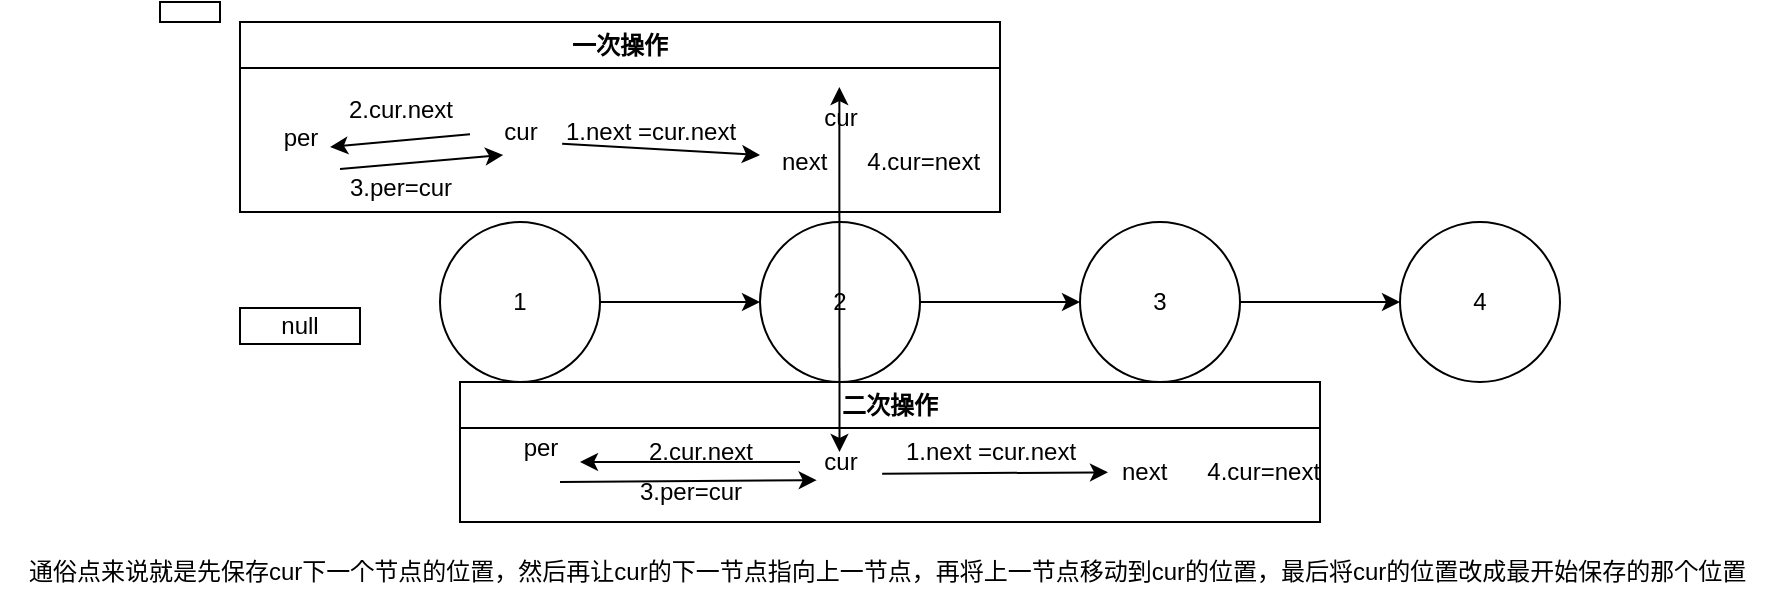 <mxfile>
    <diagram id="dfe0Iff-CCwVjfJ8mofs" name="第 1 页">
        <mxGraphModel dx="1363" dy="479" grid="1" gridSize="10" guides="1" tooltips="1" connect="1" arrows="1" fold="1" page="1" pageScale="1" pageWidth="827" pageHeight="1169" math="0" shadow="0">
            <root>
                <mxCell id="0"/>
                <mxCell id="1" parent="0"/>
                <mxCell id="4" value="" style="edgeStyle=none;html=1;" edge="1" parent="1" source="2" target="3">
                    <mxGeometry relative="1" as="geometry"/>
                </mxCell>
                <mxCell id="2" value="1" style="ellipse;whiteSpace=wrap;html=1;" vertex="1" parent="1">
                    <mxGeometry x="80" y="120" width="80" height="80" as="geometry"/>
                </mxCell>
                <mxCell id="6" value="" style="edgeStyle=none;html=1;" edge="1" parent="1" source="3" target="5">
                    <mxGeometry relative="1" as="geometry"/>
                </mxCell>
                <mxCell id="3" value="2" style="ellipse;whiteSpace=wrap;html=1;" vertex="1" parent="1">
                    <mxGeometry x="240" y="120" width="80" height="80" as="geometry"/>
                </mxCell>
                <mxCell id="8" value="" style="edgeStyle=none;html=1;" edge="1" parent="1" source="5" target="7">
                    <mxGeometry relative="1" as="geometry"/>
                </mxCell>
                <mxCell id="5" value="3" style="ellipse;whiteSpace=wrap;html=1;" vertex="1" parent="1">
                    <mxGeometry x="400" y="120" width="80" height="80" as="geometry"/>
                </mxCell>
                <mxCell id="7" value="4" style="ellipse;whiteSpace=wrap;html=1;" vertex="1" parent="1">
                    <mxGeometry x="560" y="120" width="80" height="80" as="geometry"/>
                </mxCell>
                <mxCell id="14" value="null" style="whiteSpace=wrap;html=1;" vertex="1" parent="1">
                    <mxGeometry x="-20" y="163" width="60" height="18" as="geometry"/>
                </mxCell>
                <mxCell id="24" value="" style="whiteSpace=wrap;html=1;" vertex="1" parent="1">
                    <mxGeometry x="-60" y="10" width="30" height="10" as="geometry"/>
                </mxCell>
                <mxCell id="29" value="一次操作" style="swimlane;whiteSpace=wrap;html=1;" vertex="1" parent="1">
                    <mxGeometry x="-20" y="20" width="380" height="95" as="geometry"/>
                </mxCell>
                <mxCell id="11" value="cur" style="text;html=1;align=center;verticalAlign=middle;resizable=0;points=[];autosize=1;strokeColor=none;fillColor=none;" vertex="1" parent="29">
                    <mxGeometry x="120" y="40" width="40" height="30" as="geometry"/>
                </mxCell>
                <mxCell id="19" value="next&amp;nbsp; &amp;nbsp; &amp;nbsp; 4.cur=next" style="text;html=1;align=center;verticalAlign=middle;resizable=0;points=[];autosize=1;strokeColor=none;fillColor=none;" vertex="1" parent="29">
                    <mxGeometry x="260" y="55" width="120" height="30" as="geometry"/>
                </mxCell>
                <mxCell id="23" value="" style="edgeStyle=none;html=1;exitX=1.027;exitY=0.695;exitDx=0;exitDy=0;exitPerimeter=0;" edge="1" parent="29" source="11" target="19">
                    <mxGeometry relative="1" as="geometry">
                        <mxPoint x="219.623" y="60" as="sourcePoint"/>
                        <mxPoint x="190.371" y="98.198" as="targetPoint"/>
                    </mxGeometry>
                </mxCell>
                <mxCell id="13" value="per&lt;div&gt;&lt;br&gt;&lt;/div&gt;" style="text;html=1;align=center;verticalAlign=middle;resizable=0;points=[];autosize=1;strokeColor=none;fillColor=none;" vertex="1" parent="29">
                    <mxGeometry x="10" y="45" width="40" height="40" as="geometry"/>
                </mxCell>
                <mxCell id="18" value="1.next =cur.next" style="text;html=1;align=center;verticalAlign=middle;resizable=0;points=[];autosize=1;strokeColor=none;fillColor=none;" vertex="1" parent="29">
                    <mxGeometry x="150" y="40" width="110" height="30" as="geometry"/>
                </mxCell>
                <mxCell id="20" value="" style="edgeStyle=none;html=1;" edge="1" parent="29" source="19" target="18">
                    <mxGeometry relative="1" as="geometry"/>
                </mxCell>
                <mxCell id="47" value="cur" style="text;html=1;align=center;verticalAlign=middle;resizable=0;points=[];autosize=1;strokeColor=none;fillColor=none;" vertex="1" parent="29">
                    <mxGeometry x="280" y="32.5" width="40" height="30" as="geometry"/>
                </mxCell>
                <mxCell id="55" value="" style="endArrow=classic;html=1;exitX=1.121;exitY=0.863;exitDx=0;exitDy=0;exitPerimeter=0;entryX=0.411;entryY=1.084;entryDx=0;entryDy=0;entryPerimeter=0;" edge="1" parent="29">
                    <mxGeometry width="50" height="50" relative="1" as="geometry">
                        <mxPoint x="50.0" y="73.5" as="sourcePoint"/>
                        <mxPoint x="131.6" y="66.5" as="targetPoint"/>
                    </mxGeometry>
                </mxCell>
                <mxCell id="17" value="2.cur.next" style="text;html=1;align=center;verticalAlign=middle;resizable=0;points=[];autosize=1;strokeColor=none;fillColor=none;" vertex="1" parent="29">
                    <mxGeometry x="40" y="29.32" width="80" height="30" as="geometry"/>
                </mxCell>
                <mxCell id="16" value="" style="edgeStyle=none;html=1;" edge="1" parent="29">
                    <mxGeometry relative="1" as="geometry">
                        <mxPoint x="115" y="56.138" as="sourcePoint"/>
                        <mxPoint x="45" y="62.502" as="targetPoint"/>
                    </mxGeometry>
                </mxCell>
                <mxCell id="31" value="二次操作" style="swimlane;whiteSpace=wrap;html=1;" vertex="1" parent="1">
                    <mxGeometry x="90" y="200" width="430" height="70" as="geometry"/>
                </mxCell>
                <mxCell id="32" value="cur" style="text;html=1;align=center;verticalAlign=middle;resizable=0;points=[];autosize=1;strokeColor=none;fillColor=none;" vertex="1" parent="31">
                    <mxGeometry x="170" y="25" width="40" height="30" as="geometry"/>
                </mxCell>
                <mxCell id="34" value="" style="edgeStyle=none;html=1;exitX=1.027;exitY=0.695;exitDx=0;exitDy=0;exitPerimeter=0;" edge="1" parent="31" source="32">
                    <mxGeometry relative="1" as="geometry">
                        <mxPoint x="219.623" y="60" as="sourcePoint"/>
                        <mxPoint x="324" y="45.154" as="targetPoint"/>
                    </mxGeometry>
                </mxCell>
                <mxCell id="35" value="per&lt;div&gt;&lt;br&gt;&lt;/div&gt;" style="text;html=1;align=center;verticalAlign=middle;resizable=0;points=[];autosize=1;strokeColor=none;fillColor=none;" vertex="1" parent="31">
                    <mxGeometry x="20" y="20" width="40" height="40" as="geometry"/>
                </mxCell>
                <mxCell id="36" value="" style="edgeStyle=none;html=1;" edge="1" parent="31" source="32" target="35">
                    <mxGeometry relative="1" as="geometry"/>
                </mxCell>
                <mxCell id="39" value="2.cur.next" style="text;html=1;align=center;verticalAlign=middle;resizable=0;points=[];autosize=1;strokeColor=none;fillColor=none;" vertex="1" parent="31">
                    <mxGeometry x="80" y="20" width="80" height="30" as="geometry"/>
                </mxCell>
                <mxCell id="40" value="1.next =cur.next" style="text;html=1;align=center;verticalAlign=middle;resizable=0;points=[];autosize=1;strokeColor=none;fillColor=none;" vertex="1" parent="31">
                    <mxGeometry x="210" y="20" width="110" height="30" as="geometry"/>
                </mxCell>
                <mxCell id="53" value="" style="endArrow=classic;startArrow=classic;html=1;fillColor=#FF1212;entryX=0.492;entryY=0.001;entryDx=0;entryDy=0;entryPerimeter=0;" edge="1" parent="31" target="47">
                    <mxGeometry width="50" height="50" relative="1" as="geometry">
                        <mxPoint x="189.75" y="35" as="sourcePoint"/>
                        <mxPoint x="189.75" y="-90" as="targetPoint"/>
                    </mxGeometry>
                </mxCell>
                <mxCell id="57" value="3.per=cur" style="text;html=1;align=center;verticalAlign=middle;resizable=0;points=[];autosize=1;strokeColor=none;fillColor=none;" vertex="1" parent="31">
                    <mxGeometry x="80" y="40" width="70" height="30" as="geometry"/>
                </mxCell>
                <mxCell id="58" value="" style="endArrow=classic;html=1;entryX=0.209;entryY=0.803;entryDx=0;entryDy=0;entryPerimeter=0;" edge="1" parent="31" target="32">
                    <mxGeometry width="50" height="50" relative="1" as="geometry">
                        <mxPoint x="50" y="50" as="sourcePoint"/>
                        <mxPoint x="150.0" y="43.0" as="targetPoint"/>
                    </mxGeometry>
                </mxCell>
                <mxCell id="59" value="next&amp;nbsp; &amp;nbsp; &amp;nbsp; 4.cur=next" style="text;html=1;align=center;verticalAlign=middle;resizable=0;points=[];autosize=1;strokeColor=none;fillColor=none;" vertex="1" parent="31">
                    <mxGeometry x="320" y="30" width="120" height="30" as="geometry"/>
                </mxCell>
                <mxCell id="49" value="通俗点来说就是先保存cur下一个节点的位置，然后再让cur的下一节点指向上一节点，再将上一节点移动到cur的位置，最后将cur的位置改成最开始保存的那个位置&amp;nbsp;" style="text;html=1;align=center;verticalAlign=middle;resizable=0;points=[];autosize=1;strokeColor=none;fillColor=none;" vertex="1" parent="1">
                    <mxGeometry x="-140" y="280" width="890" height="30" as="geometry"/>
                </mxCell>
                <mxCell id="56" value="3.per=cur" style="text;html=1;align=center;verticalAlign=middle;resizable=0;points=[];autosize=1;strokeColor=none;fillColor=none;" vertex="1" parent="1">
                    <mxGeometry x="25" y="88" width="70" height="30" as="geometry"/>
                </mxCell>
            </root>
        </mxGraphModel>
    </diagram>
</mxfile>